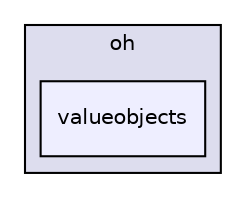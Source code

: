 digraph "valueobjects" {
  compound=true
  node [ fontsize="10", fontname="Helvetica"];
  edge [ labelfontsize="10", labelfontname="Helvetica"];
  subgraph clusterdir_da96989858fc03e8e84f2ef05cb69165 {
    graph [ bgcolor="#ddddee", pencolor="black", label="oh" fontname="Helvetica", fontsize="10", URL="dir_da96989858fc03e8e84f2ef05cb69165.html"]
  dir_8e8628b8d10346fd3ad83d62f90c0bb9 [shape=box, label="valueobjects", style="filled", fillcolor="#eeeeff", pencolor="black", URL="dir_8e8628b8d10346fd3ad83d62f90c0bb9.html"];
  }
}
